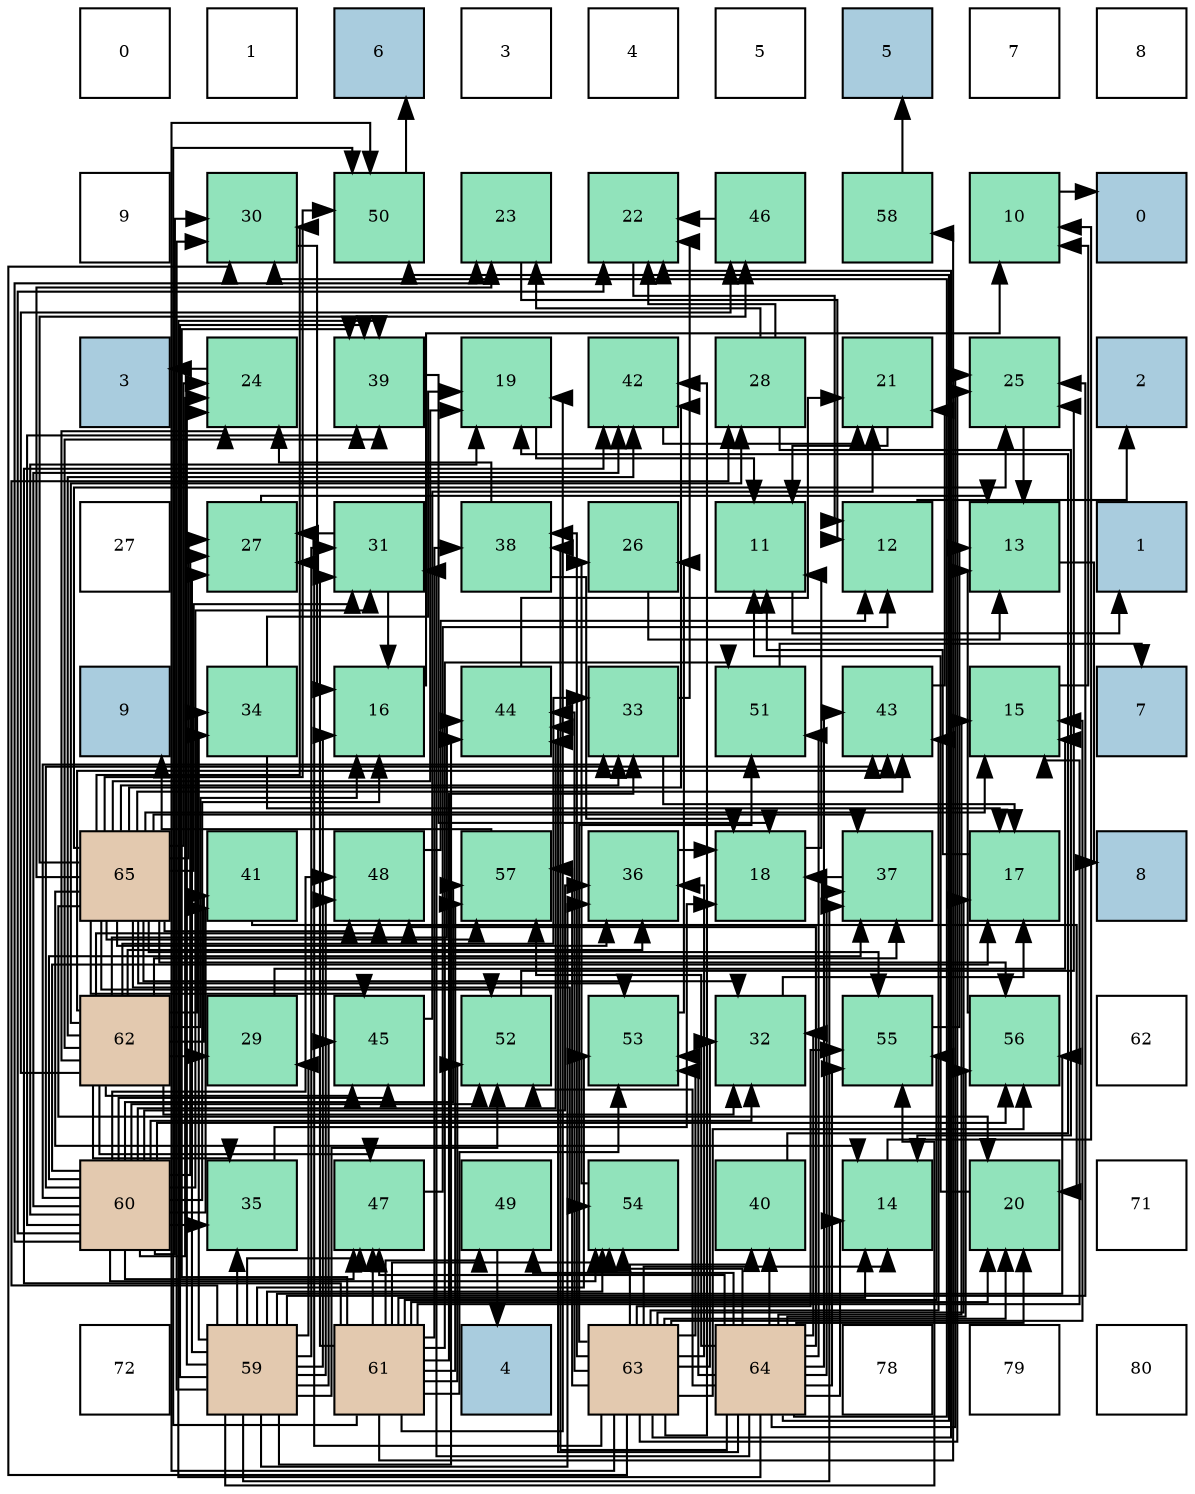 digraph layout{
 rankdir=TB;
 splines=ortho;
 node [style=filled shape=square fixedsize=true width=0.6];
0[label="0", fontsize=8, fillcolor="#ffffff"];
1[label="1", fontsize=8, fillcolor="#ffffff"];
2[label="6", fontsize=8, fillcolor="#a9ccde"];
3[label="3", fontsize=8, fillcolor="#ffffff"];
4[label="4", fontsize=8, fillcolor="#ffffff"];
5[label="5", fontsize=8, fillcolor="#ffffff"];
6[label="5", fontsize=8, fillcolor="#a9ccde"];
7[label="7", fontsize=8, fillcolor="#ffffff"];
8[label="8", fontsize=8, fillcolor="#ffffff"];
9[label="9", fontsize=8, fillcolor="#ffffff"];
10[label="30", fontsize=8, fillcolor="#91e3bb"];
11[label="50", fontsize=8, fillcolor="#91e3bb"];
12[label="23", fontsize=8, fillcolor="#91e3bb"];
13[label="22", fontsize=8, fillcolor="#91e3bb"];
14[label="46", fontsize=8, fillcolor="#91e3bb"];
15[label="58", fontsize=8, fillcolor="#91e3bb"];
16[label="10", fontsize=8, fillcolor="#91e3bb"];
17[label="0", fontsize=8, fillcolor="#a9ccde"];
18[label="3", fontsize=8, fillcolor="#a9ccde"];
19[label="24", fontsize=8, fillcolor="#91e3bb"];
20[label="39", fontsize=8, fillcolor="#91e3bb"];
21[label="19", fontsize=8, fillcolor="#91e3bb"];
22[label="42", fontsize=8, fillcolor="#91e3bb"];
23[label="28", fontsize=8, fillcolor="#91e3bb"];
24[label="21", fontsize=8, fillcolor="#91e3bb"];
25[label="25", fontsize=8, fillcolor="#91e3bb"];
26[label="2", fontsize=8, fillcolor="#a9ccde"];
27[label="27", fontsize=8, fillcolor="#ffffff"];
28[label="27", fontsize=8, fillcolor="#91e3bb"];
29[label="31", fontsize=8, fillcolor="#91e3bb"];
30[label="38", fontsize=8, fillcolor="#91e3bb"];
31[label="26", fontsize=8, fillcolor="#91e3bb"];
32[label="11", fontsize=8, fillcolor="#91e3bb"];
33[label="12", fontsize=8, fillcolor="#91e3bb"];
34[label="13", fontsize=8, fillcolor="#91e3bb"];
35[label="1", fontsize=8, fillcolor="#a9ccde"];
36[label="9", fontsize=8, fillcolor="#a9ccde"];
37[label="34", fontsize=8, fillcolor="#91e3bb"];
38[label="16", fontsize=8, fillcolor="#91e3bb"];
39[label="44", fontsize=8, fillcolor="#91e3bb"];
40[label="33", fontsize=8, fillcolor="#91e3bb"];
41[label="51", fontsize=8, fillcolor="#91e3bb"];
42[label="43", fontsize=8, fillcolor="#91e3bb"];
43[label="15", fontsize=8, fillcolor="#91e3bb"];
44[label="7", fontsize=8, fillcolor="#a9ccde"];
45[label="65", fontsize=8, fillcolor="#e3c9af"];
46[label="41", fontsize=8, fillcolor="#91e3bb"];
47[label="48", fontsize=8, fillcolor="#91e3bb"];
48[label="57", fontsize=8, fillcolor="#91e3bb"];
49[label="36", fontsize=8, fillcolor="#91e3bb"];
50[label="18", fontsize=8, fillcolor="#91e3bb"];
51[label="37", fontsize=8, fillcolor="#91e3bb"];
52[label="17", fontsize=8, fillcolor="#91e3bb"];
53[label="8", fontsize=8, fillcolor="#a9ccde"];
54[label="62", fontsize=8, fillcolor="#e3c9af"];
55[label="29", fontsize=8, fillcolor="#91e3bb"];
56[label="45", fontsize=8, fillcolor="#91e3bb"];
57[label="52", fontsize=8, fillcolor="#91e3bb"];
58[label="53", fontsize=8, fillcolor="#91e3bb"];
59[label="32", fontsize=8, fillcolor="#91e3bb"];
60[label="55", fontsize=8, fillcolor="#91e3bb"];
61[label="56", fontsize=8, fillcolor="#91e3bb"];
62[label="62", fontsize=8, fillcolor="#ffffff"];
63[label="60", fontsize=8, fillcolor="#e3c9af"];
64[label="35", fontsize=8, fillcolor="#91e3bb"];
65[label="47", fontsize=8, fillcolor="#91e3bb"];
66[label="49", fontsize=8, fillcolor="#91e3bb"];
67[label="54", fontsize=8, fillcolor="#91e3bb"];
68[label="40", fontsize=8, fillcolor="#91e3bb"];
69[label="14", fontsize=8, fillcolor="#91e3bb"];
70[label="20", fontsize=8, fillcolor="#91e3bb"];
71[label="71", fontsize=8, fillcolor="#ffffff"];
72[label="72", fontsize=8, fillcolor="#ffffff"];
73[label="59", fontsize=8, fillcolor="#e3c9af"];
74[label="61", fontsize=8, fillcolor="#e3c9af"];
75[label="4", fontsize=8, fillcolor="#a9ccde"];
76[label="63", fontsize=8, fillcolor="#e3c9af"];
77[label="64", fontsize=8, fillcolor="#e3c9af"];
78[label="78", fontsize=8, fillcolor="#ffffff"];
79[label="79", fontsize=8, fillcolor="#ffffff"];
80[label="80", fontsize=8, fillcolor="#ffffff"];
edge [constraint=false, style=vis];16 -> 17;
32 -> 35;
33 -> 26;
34 -> 53;
69 -> 16;
43 -> 16;
38 -> 16;
52 -> 32;
50 -> 32;
21 -> 32;
70 -> 32;
24 -> 32;
13 -> 33;
12 -> 33;
19 -> 18;
25 -> 34;
31 -> 34;
28 -> 34;
23 -> 69;
23 -> 13;
23 -> 12;
55 -> 43;
10 -> 38;
29 -> 38;
29 -> 28;
59 -> 52;
40 -> 52;
40 -> 13;
37 -> 52;
37 -> 21;
64 -> 50;
49 -> 50;
51 -> 50;
30 -> 50;
30 -> 19;
20 -> 50;
68 -> 21;
46 -> 70;
22 -> 24;
42 -> 24;
39 -> 24;
56 -> 24;
14 -> 13;
65 -> 33;
47 -> 33;
66 -> 75;
11 -> 2;
41 -> 44;
57 -> 25;
58 -> 31;
67 -> 31;
60 -> 34;
61 -> 34;
48 -> 36;
15 -> 6;
73 -> 38;
73 -> 19;
73 -> 25;
73 -> 28;
73 -> 23;
73 -> 55;
73 -> 10;
73 -> 29;
73 -> 37;
73 -> 64;
73 -> 49;
73 -> 51;
73 -> 20;
73 -> 39;
73 -> 56;
73 -> 65;
73 -> 47;
73 -> 57;
73 -> 58;
73 -> 67;
73 -> 60;
73 -> 61;
63 -> 38;
63 -> 52;
63 -> 21;
63 -> 13;
63 -> 12;
63 -> 19;
63 -> 28;
63 -> 10;
63 -> 29;
63 -> 59;
63 -> 40;
63 -> 64;
63 -> 49;
63 -> 51;
63 -> 20;
63 -> 46;
63 -> 22;
63 -> 42;
63 -> 39;
63 -> 56;
63 -> 65;
63 -> 47;
63 -> 57;
63 -> 67;
63 -> 61;
63 -> 48;
74 -> 69;
74 -> 43;
74 -> 21;
74 -> 70;
74 -> 29;
74 -> 40;
74 -> 30;
74 -> 20;
74 -> 22;
74 -> 65;
74 -> 66;
74 -> 11;
74 -> 41;
74 -> 57;
74 -> 58;
74 -> 67;
74 -> 60;
74 -> 48;
74 -> 15;
54 -> 38;
54 -> 19;
54 -> 23;
54 -> 55;
54 -> 59;
54 -> 40;
54 -> 37;
54 -> 64;
54 -> 49;
54 -> 51;
54 -> 20;
54 -> 46;
54 -> 22;
54 -> 42;
54 -> 39;
54 -> 56;
54 -> 14;
54 -> 65;
54 -> 47;
76 -> 69;
76 -> 43;
76 -> 52;
76 -> 70;
76 -> 13;
76 -> 25;
76 -> 28;
76 -> 10;
76 -> 59;
76 -> 49;
76 -> 30;
76 -> 68;
76 -> 22;
76 -> 42;
76 -> 39;
76 -> 11;
76 -> 41;
76 -> 58;
76 -> 60;
76 -> 61;
76 -> 48;
77 -> 69;
77 -> 43;
77 -> 70;
77 -> 25;
77 -> 10;
77 -> 29;
77 -> 59;
77 -> 51;
77 -> 30;
77 -> 20;
77 -> 68;
77 -> 42;
77 -> 39;
77 -> 65;
77 -> 47;
77 -> 66;
77 -> 11;
77 -> 41;
77 -> 57;
77 -> 58;
77 -> 67;
77 -> 60;
77 -> 61;
77 -> 48;
45 -> 69;
45 -> 43;
45 -> 21;
45 -> 70;
45 -> 12;
45 -> 19;
45 -> 25;
45 -> 28;
45 -> 10;
45 -> 29;
45 -> 59;
45 -> 40;
45 -> 49;
45 -> 51;
45 -> 22;
45 -> 42;
45 -> 56;
45 -> 14;
45 -> 47;
45 -> 11;
45 -> 57;
45 -> 58;
45 -> 67;
45 -> 60;
45 -> 61;
45 -> 48;
edge [constraint=true, style=invis];
0 -> 9 -> 18 -> 27 -> 36 -> 45 -> 54 -> 63 -> 72;
1 -> 10 -> 19 -> 28 -> 37 -> 46 -> 55 -> 64 -> 73;
2 -> 11 -> 20 -> 29 -> 38 -> 47 -> 56 -> 65 -> 74;
3 -> 12 -> 21 -> 30 -> 39 -> 48 -> 57 -> 66 -> 75;
4 -> 13 -> 22 -> 31 -> 40 -> 49 -> 58 -> 67 -> 76;
5 -> 14 -> 23 -> 32 -> 41 -> 50 -> 59 -> 68 -> 77;
6 -> 15 -> 24 -> 33 -> 42 -> 51 -> 60 -> 69 -> 78;
7 -> 16 -> 25 -> 34 -> 43 -> 52 -> 61 -> 70 -> 79;
8 -> 17 -> 26 -> 35 -> 44 -> 53 -> 62 -> 71 -> 80;
rank = same {0 -> 1 -> 2 -> 3 -> 4 -> 5 -> 6 -> 7 -> 8};
rank = same {9 -> 10 -> 11 -> 12 -> 13 -> 14 -> 15 -> 16 -> 17};
rank = same {18 -> 19 -> 20 -> 21 -> 22 -> 23 -> 24 -> 25 -> 26};
rank = same {27 -> 28 -> 29 -> 30 -> 31 -> 32 -> 33 -> 34 -> 35};
rank = same {36 -> 37 -> 38 -> 39 -> 40 -> 41 -> 42 -> 43 -> 44};
rank = same {45 -> 46 -> 47 -> 48 -> 49 -> 50 -> 51 -> 52 -> 53};
rank = same {54 -> 55 -> 56 -> 57 -> 58 -> 59 -> 60 -> 61 -> 62};
rank = same {63 -> 64 -> 65 -> 66 -> 67 -> 68 -> 69 -> 70 -> 71};
rank = same {72 -> 73 -> 74 -> 75 -> 76 -> 77 -> 78 -> 79 -> 80};
}